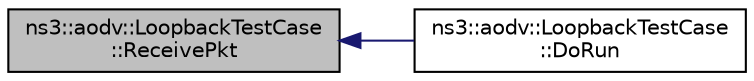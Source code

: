 digraph "ns3::aodv::LoopbackTestCase::ReceivePkt"
{
  edge [fontname="Helvetica",fontsize="10",labelfontname="Helvetica",labelfontsize="10"];
  node [fontname="Helvetica",fontsize="10",shape=record];
  rankdir="LR";
  Node1 [label="ns3::aodv::LoopbackTestCase\l::ReceivePkt",height=0.2,width=0.4,color="black", fillcolor="grey75", style="filled", fontcolor="black"];
  Node1 -> Node2 [dir="back",color="midnightblue",fontsize="10",style="solid"];
  Node2 [label="ns3::aodv::LoopbackTestCase\l::DoRun",height=0.2,width=0.4,color="black", fillcolor="white", style="filled",URL="$d2/d8c/classns3_1_1aodv_1_1LoopbackTestCase.html#aa4ecd46f743a971813870cff58563eab",tooltip="Implementation to actually run this TestCase. "];
}
